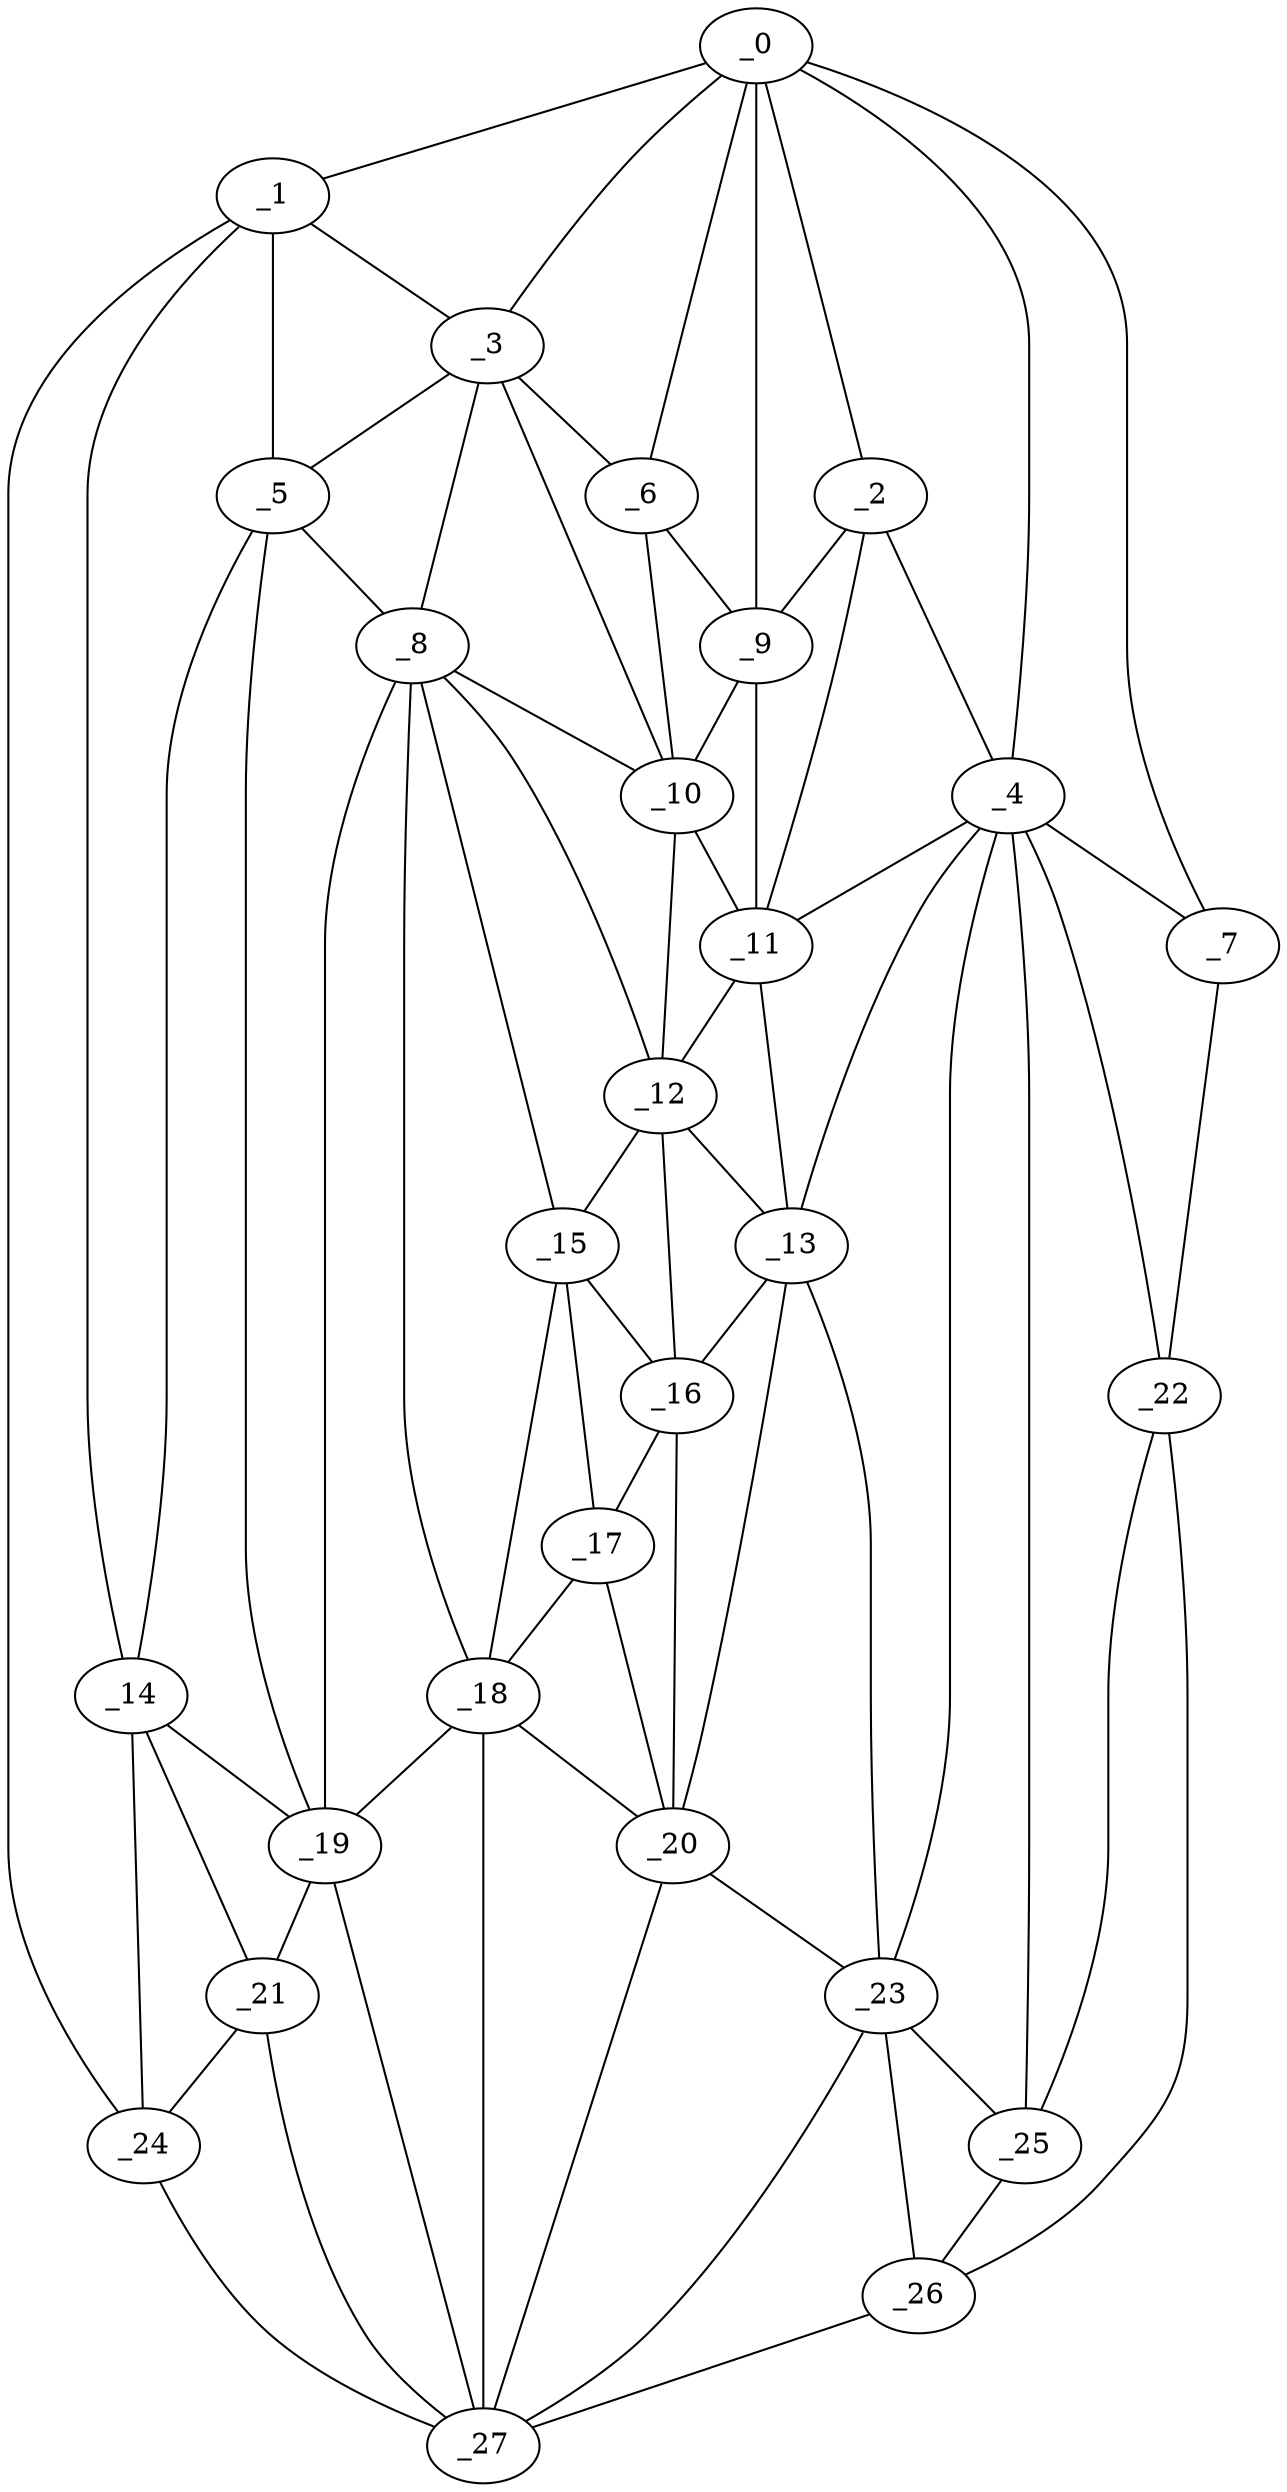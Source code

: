 graph "obj64__15.gxl" {
	_0	 [x=35,
		y=36];
	_1	 [x=36,
		y=121];
	_0 -- _1	 [valence=1];
	_2	 [x=40,
		y=31];
	_0 -- _2	 [valence=2];
	_3	 [x=41,
		y=59];
	_0 -- _3	 [valence=1];
	_4	 [x=42,
		y=26];
	_0 -- _4	 [valence=1];
	_6	 [x=44,
		y=55];
	_0 -- _6	 [valence=2];
	_7	 [x=45,
		y=6];
	_0 -- _7	 [valence=1];
	_9	 [x=48,
		y=51];
	_0 -- _9	 [valence=2];
	_1 -- _3	 [valence=2];
	_5	 [x=43,
		y=102];
	_1 -- _5	 [valence=2];
	_14	 [x=63,
		y=104];
	_1 -- _14	 [valence=2];
	_24	 [x=87,
		y=125];
	_1 -- _24	 [valence=1];
	_2 -- _4	 [valence=2];
	_2 -- _9	 [valence=2];
	_11	 [x=54,
		y=53];
	_2 -- _11	 [valence=2];
	_3 -- _5	 [valence=2];
	_3 -- _6	 [valence=2];
	_8	 [x=46,
		y=70];
	_3 -- _8	 [valence=2];
	_10	 [x=51,
		y=59];
	_3 -- _10	 [valence=1];
	_4 -- _7	 [valence=2];
	_4 -- _11	 [valence=2];
	_13	 [x=61,
		y=55];
	_4 -- _13	 [valence=1];
	_22	 [x=84,
		y=6];
	_4 -- _22	 [valence=1];
	_23	 [x=87,
		y=41];
	_4 -- _23	 [valence=1];
	_25	 [x=88,
		y=24];
	_4 -- _25	 [valence=2];
	_5 -- _8	 [valence=1];
	_5 -- _14	 [valence=2];
	_19	 [x=72,
		y=85];
	_5 -- _19	 [valence=2];
	_6 -- _9	 [valence=2];
	_6 -- _10	 [valence=2];
	_7 -- _22	 [valence=1];
	_8 -- _10	 [valence=2];
	_12	 [x=60,
		y=60];
	_8 -- _12	 [valence=1];
	_15	 [x=65,
		y=69];
	_8 -- _15	 [valence=2];
	_18	 [x=72,
		y=82];
	_8 -- _18	 [valence=2];
	_8 -- _19	 [valence=1];
	_9 -- _10	 [valence=2];
	_9 -- _11	 [valence=1];
	_10 -- _11	 [valence=2];
	_10 -- _12	 [valence=1];
	_11 -- _12	 [valence=1];
	_11 -- _13	 [valence=2];
	_12 -- _13	 [valence=2];
	_12 -- _15	 [valence=2];
	_16	 [x=66,
		y=64];
	_12 -- _16	 [valence=1];
	_13 -- _16	 [valence=2];
	_20	 [x=77,
		y=56];
	_13 -- _20	 [valence=2];
	_13 -- _23	 [valence=1];
	_14 -- _19	 [valence=2];
	_21	 [x=78,
		y=105];
	_14 -- _21	 [valence=2];
	_14 -- _24	 [valence=1];
	_15 -- _16	 [valence=1];
	_17	 [x=71,
		y=72];
	_15 -- _17	 [valence=2];
	_15 -- _18	 [valence=2];
	_16 -- _17	 [valence=2];
	_16 -- _20	 [valence=1];
	_17 -- _18	 [valence=2];
	_17 -- _20	 [valence=2];
	_18 -- _19	 [valence=2];
	_18 -- _20	 [valence=2];
	_27	 [x=95,
		y=115];
	_18 -- _27	 [valence=2];
	_19 -- _21	 [valence=2];
	_19 -- _27	 [valence=1];
	_20 -- _23	 [valence=2];
	_20 -- _27	 [valence=1];
	_21 -- _24	 [valence=2];
	_21 -- _27	 [valence=2];
	_22 -- _25	 [valence=2];
	_26	 [x=95,
		y=30];
	_22 -- _26	 [valence=1];
	_23 -- _25	 [valence=2];
	_23 -- _26	 [valence=2];
	_23 -- _27	 [valence=2];
	_24 -- _27	 [valence=1];
	_25 -- _26	 [valence=2];
	_26 -- _27	 [valence=1];
}
